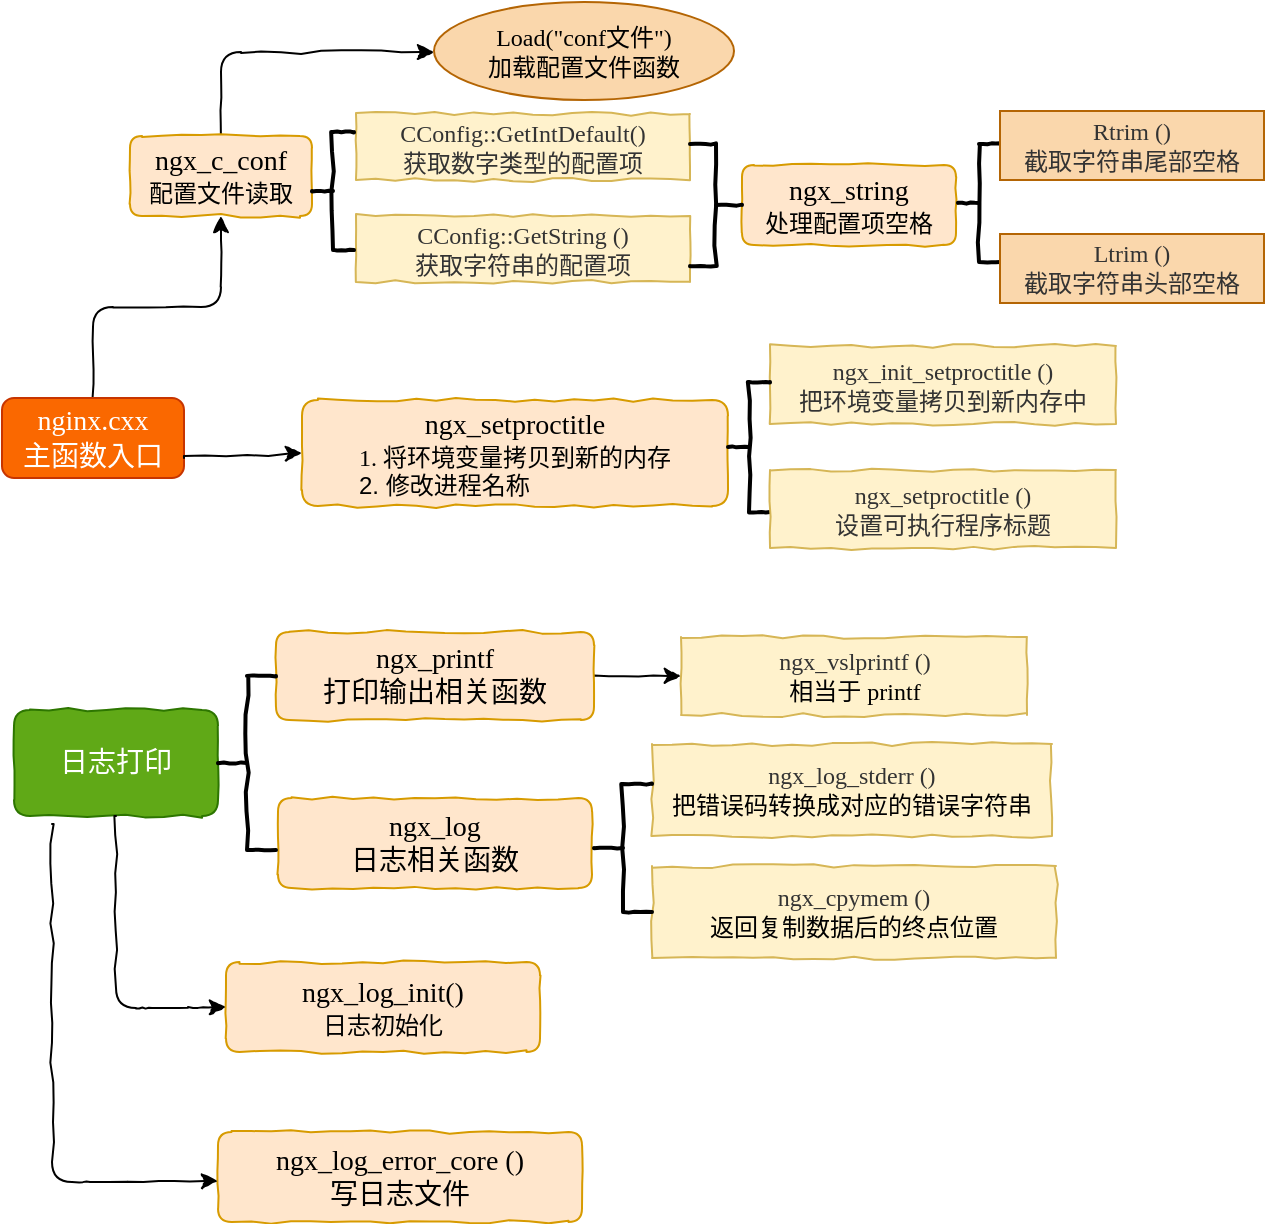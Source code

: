 <mxfile version="14.1.8" type="device"><diagram id="8MmUR51JUlRdrf5Onww2" name="第 1 页"><mxGraphModel dx="842" dy="476" grid="0" gridSize="10" guides="1" tooltips="1" connect="1" arrows="1" fold="1" page="0" pageScale="1" pageWidth="827" pageHeight="1169" math="0" shadow="0"><root><mxCell id="0"/><mxCell id="1" parent="0"/><mxCell id="L-kWAFICl8sphQUg-DAO-3" value="" style="edgeStyle=orthogonalEdgeStyle;rounded=1;orthogonalLoop=1;jettySize=auto;html=1;comic=1;" edge="1" parent="1" source="L-kWAFICl8sphQUg-DAO-1" target="L-kWAFICl8sphQUg-DAO-2"><mxGeometry relative="1" as="geometry"/></mxCell><mxCell id="L-kWAFICl8sphQUg-DAO-1" value="&lt;font style=&quot;font-size: 14px&quot;&gt;&lt;font face=&quot;Comic Sans MS&quot;&gt;nginx.cxx&lt;br&gt;主函数入口&lt;/font&gt;&lt;br&gt;&lt;/font&gt;" style="rounded=1;whiteSpace=wrap;html=1;fillColor=#fa6800;strokeColor=#C73500;fontColor=#ffffff;" vertex="1" parent="1"><mxGeometry x="309" y="247" width="91" height="40" as="geometry"/></mxCell><mxCell id="L-kWAFICl8sphQUg-DAO-5" value="" style="edgeStyle=orthogonalEdgeStyle;orthogonalLoop=1;jettySize=auto;html=1;comic=1;rounded=1;" edge="1" parent="1" source="L-kWAFICl8sphQUg-DAO-2" target="L-kWAFICl8sphQUg-DAO-4"><mxGeometry relative="1" as="geometry"><Array as="points"><mxPoint x="418" y="74"/></Array></mxGeometry></mxCell><mxCell id="L-kWAFICl8sphQUg-DAO-2" value="&lt;font&gt;&lt;font face=&quot;Comic Sans MS&quot;&gt;&lt;span style=&quot;font-size: 14px&quot;&gt;ngx_c_conf&lt;br&gt;&lt;/span&gt;配置文件读取&lt;/font&gt;&lt;br&gt;&lt;/font&gt;" style="rounded=1;whiteSpace=wrap;html=1;fillColor=#ffe6cc;strokeColor=#d79b00;comic=1;" vertex="1" parent="1"><mxGeometry x="373" y="116" width="91" height="40" as="geometry"/></mxCell><mxCell id="L-kWAFICl8sphQUg-DAO-4" value="&lt;font style=&quot;font-size: 12px&quot; face=&quot;Comic Sans MS&quot;&gt;Load(&quot;conf文件&quot;)&lt;br&gt;加载配置文件函数&lt;/font&gt;" style="ellipse;whiteSpace=wrap;html=1;fillColor=#fad7ac;strokeColor=#b46504;comic=1;" vertex="1" parent="1"><mxGeometry x="525" y="49" width="150" height="49" as="geometry"/></mxCell><mxCell id="L-kWAFICl8sphQUg-DAO-8" value="&lt;span style=&quot;color: rgb(51 , 51 , 51)&quot;&gt;&lt;font face=&quot;Comic Sans MS&quot;&gt;CConfig::GetIntDefault()&lt;br&gt;获取数字类型的配置项&lt;/font&gt;&lt;br&gt;&lt;/span&gt;" style="rounded=0;whiteSpace=wrap;html=1;fillColor=#fff2cc;strokeColor=#d6b656;comic=1;" vertex="1" parent="1"><mxGeometry x="486" y="105" width="167" height="33" as="geometry"/></mxCell><mxCell id="L-kWAFICl8sphQUg-DAO-10" value="&lt;span style=&quot;color: rgb(51 , 51 , 51)&quot;&gt;&lt;font face=&quot;Comic Sans MS&quot;&gt;CConfig::GetString ()&lt;br&gt;获取字符串的配置项&lt;/font&gt;&lt;br&gt;&lt;/span&gt;" style="rounded=0;whiteSpace=wrap;html=1;fillColor=#fff2cc;strokeColor=#d6b656;comic=1;" vertex="1" parent="1"><mxGeometry x="486" y="156" width="167" height="33" as="geometry"/></mxCell><mxCell id="L-kWAFICl8sphQUg-DAO-12" value="" style="strokeWidth=2;html=1;shape=mxgraph.flowchart.annotation_2;align=left;labelPosition=right;pointerEvents=1;comic=1;" vertex="1" parent="1"><mxGeometry x="464" y="114" width="21" height="59" as="geometry"/></mxCell><mxCell id="L-kWAFICl8sphQUg-DAO-15" value="&lt;font&gt;&lt;font face=&quot;Comic Sans MS&quot;&gt;&lt;span style=&quot;font-size: 14px&quot;&gt;ngx_string&lt;br&gt;&lt;/span&gt;处理配置项空格&lt;/font&gt;&lt;br&gt;&lt;/font&gt;" style="rounded=1;whiteSpace=wrap;html=1;fillColor=#ffe6cc;strokeColor=#d79b00;comic=1;" vertex="1" parent="1"><mxGeometry x="679" y="130.5" width="107" height="40" as="geometry"/></mxCell><mxCell id="L-kWAFICl8sphQUg-DAO-16" value="" style="strokeWidth=2;html=1;shape=mxgraph.flowchart.annotation_2;align=left;labelPosition=right;pointerEvents=1;rotation=-180;comic=1;" vertex="1" parent="1"><mxGeometry x="653" y="120" width="26" height="61" as="geometry"/></mxCell><mxCell id="L-kWAFICl8sphQUg-DAO-17" value="" style="strokeWidth=2;html=1;shape=mxgraph.flowchart.annotation_2;align=left;labelPosition=right;pointerEvents=1;comic=1;" vertex="1" parent="1"><mxGeometry x="787" y="120" width="21" height="59" as="geometry"/></mxCell><mxCell id="L-kWAFICl8sphQUg-DAO-19" value="&lt;font face=&quot;Comic Sans MS&quot;&gt;&lt;font color=&quot;#333333&quot;&gt;Rtrim ()&lt;/font&gt;&lt;br&gt;&lt;font color=&quot;#333333&quot;&gt;截取字符串尾部空格&lt;/font&gt;&lt;/font&gt;" style="rounded=0;whiteSpace=wrap;html=1;fillColor=#fad7ac;strokeColor=#b46504;" vertex="1" parent="1"><mxGeometry x="808" y="103.5" width="132" height="34.5" as="geometry"/></mxCell><mxCell id="L-kWAFICl8sphQUg-DAO-20" value="&lt;font face=&quot;Comic Sans MS&quot;&gt;&lt;font color=&quot;#333333&quot;&gt;Ltrim ()&lt;/font&gt;&lt;br&gt;&lt;font color=&quot;#333333&quot;&gt;截取字符串头部空格&lt;/font&gt;&lt;/font&gt;" style="rounded=0;whiteSpace=wrap;html=1;fillColor=#fad7ac;strokeColor=#b46504;" vertex="1" parent="1"><mxGeometry x="808" y="165" width="132" height="34.5" as="geometry"/></mxCell><mxCell id="L-kWAFICl8sphQUg-DAO-21" value="&lt;div&gt;&lt;span style=&quot;font-size: 14px ; font-family: &amp;#34;comic sans ms&amp;#34;&quot;&gt;ngx_setproctitle&lt;/span&gt;&lt;/div&gt;&lt;font&gt;&lt;div style=&quot;text-align: left&quot;&gt;&lt;span style=&quot;font-family: &amp;#34;comic sans ms&amp;#34;&quot;&gt;1. 将环境变量拷贝到新的内存&lt;/span&gt;&lt;/div&gt;&lt;div style=&quot;text-align: left&quot;&gt;&lt;span&gt;2. 修改进程名称&lt;/span&gt;&lt;/div&gt;&lt;/font&gt;" style="rounded=1;whiteSpace=wrap;html=1;fillColor=#ffe6cc;strokeColor=#d79b00;comic=1;" vertex="1" parent="1"><mxGeometry x="459" y="248" width="213" height="53" as="geometry"/></mxCell><mxCell id="L-kWAFICl8sphQUg-DAO-23" value="" style="endArrow=classic;html=1;comic=1;entryX=0;entryY=0.5;entryDx=0;entryDy=0;exitX=1;exitY=0.75;exitDx=0;exitDy=0;" edge="1" parent="1" source="L-kWAFICl8sphQUg-DAO-1" target="L-kWAFICl8sphQUg-DAO-21"><mxGeometry width="50" height="50" relative="1" as="geometry"><mxPoint x="407" y="261" as="sourcePoint"/><mxPoint x="451" y="204" as="targetPoint"/></mxGeometry></mxCell><mxCell id="L-kWAFICl8sphQUg-DAO-24" value="&lt;font face=&quot;Comic Sans MS&quot;&gt;&lt;font color=&quot;#333333&quot;&gt;ngx_init_setproctitle ()&lt;/font&gt;&lt;br&gt;&lt;font color=&quot;#333333&quot;&gt;把环境变量拷贝到新内存中&lt;/font&gt;&lt;br&gt;&lt;/font&gt;" style="rounded=0;whiteSpace=wrap;html=1;fillColor=#fff2cc;strokeColor=#d6b656;comic=1;" vertex="1" parent="1"><mxGeometry x="693" y="221" width="173" height="39" as="geometry"/></mxCell><mxCell id="L-kWAFICl8sphQUg-DAO-27" value="" style="strokeWidth=2;html=1;shape=mxgraph.flowchart.annotation_2;align=left;labelPosition=right;pointerEvents=1;comic=1;" vertex="1" parent="1"><mxGeometry x="672" y="239" width="21" height="65" as="geometry"/></mxCell><mxCell id="L-kWAFICl8sphQUg-DAO-28" value="&lt;font face=&quot;Comic Sans MS&quot;&gt;&lt;font color=&quot;#333333&quot;&gt;ngx_setproctitle ()&lt;/font&gt;&lt;br&gt;&lt;font color=&quot;#333333&quot;&gt;设置可执行程序标题&lt;/font&gt;&lt;br&gt;&lt;/font&gt;" style="rounded=0;whiteSpace=wrap;html=1;fillColor=#fff2cc;strokeColor=#d6b656;comic=1;" vertex="1" parent="1"><mxGeometry x="693" y="283" width="173" height="39" as="geometry"/></mxCell><mxCell id="L-kWAFICl8sphQUg-DAO-29" value="&lt;div&gt;&lt;font face=&quot;comic sans ms&quot;&gt;&lt;span style=&quot;font-size: 14px&quot;&gt;日志打印&lt;/span&gt;&lt;/font&gt;&lt;/div&gt;" style="rounded=1;whiteSpace=wrap;html=1;fillColor=#60a917;strokeColor=#2D7600;comic=1;fontColor=#ffffff;" vertex="1" parent="1"><mxGeometry x="315" y="403" width="102" height="53" as="geometry"/></mxCell><mxCell id="L-kWAFICl8sphQUg-DAO-39" value="" style="edgeStyle=orthogonalEdgeStyle;rounded=1;comic=1;orthogonalLoop=1;jettySize=auto;html=1;" edge="1" parent="1" source="L-kWAFICl8sphQUg-DAO-30" target="L-kWAFICl8sphQUg-DAO-32"><mxGeometry relative="1" as="geometry"/></mxCell><mxCell id="L-kWAFICl8sphQUg-DAO-30" value="&lt;div&gt;&lt;span style=&quot;font-size: 14px ; font-family: &amp;#34;comic sans ms&amp;#34;&quot;&gt;ngx_printf&lt;/span&gt;&lt;/div&gt;&lt;div&gt;&lt;font face=&quot;comic sans ms&quot;&gt;&lt;span style=&quot;font-size: 14px&quot;&gt;打印输出相关函数&lt;/span&gt;&lt;/font&gt;&lt;/div&gt;" style="rounded=1;whiteSpace=wrap;html=1;fillColor=#ffe6cc;strokeColor=#d79b00;comic=1;" vertex="1" parent="1"><mxGeometry x="446" y="364" width="159" height="44" as="geometry"/></mxCell><mxCell id="L-kWAFICl8sphQUg-DAO-31" value="&lt;div&gt;&lt;span style=&quot;font-size: 14px ; font-family: &amp;#34;comic sans ms&amp;#34;&quot;&gt;ngx_log&lt;/span&gt;&lt;/div&gt;&lt;div&gt;&lt;font face=&quot;comic sans ms&quot;&gt;&lt;span style=&quot;font-size: 14px&quot;&gt;日志相关函数&lt;/span&gt;&lt;/font&gt;&lt;/div&gt;" style="rounded=1;whiteSpace=wrap;html=1;fillColor=#ffe6cc;strokeColor=#d79b00;comic=1;" vertex="1" parent="1"><mxGeometry x="447" y="447" width="157" height="45" as="geometry"/></mxCell><mxCell id="L-kWAFICl8sphQUg-DAO-32" value="&lt;font face=&quot;Comic Sans MS&quot;&gt;&lt;font color=&quot;#333333&quot;&gt;ngx_vslprintf ()&lt;br&gt;&lt;/font&gt;相当于 printf&lt;br&gt;&lt;/font&gt;" style="rounded=0;whiteSpace=wrap;html=1;fillColor=#fff2cc;strokeColor=#d6b656;comic=1;" vertex="1" parent="1"><mxGeometry x="648.5" y="366.5" width="173" height="39" as="geometry"/></mxCell><mxCell id="L-kWAFICl8sphQUg-DAO-35" value="&lt;font face=&quot;Comic Sans MS&quot;&gt;&lt;font color=&quot;#333333&quot;&gt;ngx_log_stderr ()&lt;br&gt;&lt;/font&gt;把错误码转换成对应的错误字符串&lt;br&gt;&lt;/font&gt;" style="rounded=0;whiteSpace=wrap;html=1;fillColor=#fff2cc;strokeColor=#d6b656;comic=1;" vertex="1" parent="1"><mxGeometry x="634" y="420" width="200" height="46" as="geometry"/></mxCell><mxCell id="L-kWAFICl8sphQUg-DAO-36" value="&lt;font face=&quot;Comic Sans MS&quot;&gt;&lt;font color=&quot;#333333&quot;&gt;ngx_cpymem&amp;nbsp;()&lt;br&gt;&lt;/font&gt;返回复制数据后的终点位置&lt;br&gt;&lt;/font&gt;" style="rounded=0;whiteSpace=wrap;html=1;fillColor=#fff2cc;strokeColor=#d6b656;comic=1;" vertex="1" parent="1"><mxGeometry x="634" y="481" width="202" height="46" as="geometry"/></mxCell><mxCell id="L-kWAFICl8sphQUg-DAO-37" value="" style="strokeWidth=2;html=1;shape=mxgraph.flowchart.annotation_2;align=left;labelPosition=right;pointerEvents=1;comic=1;" vertex="1" parent="1"><mxGeometry x="417" y="386" width="29" height="87" as="geometry"/></mxCell><mxCell id="L-kWAFICl8sphQUg-DAO-38" value="" style="strokeWidth=2;html=1;shape=mxgraph.flowchart.annotation_2;align=left;labelPosition=right;pointerEvents=1;comic=1;" vertex="1" parent="1"><mxGeometry x="605" y="440" width="29" height="64" as="geometry"/></mxCell><mxCell id="L-kWAFICl8sphQUg-DAO-41" value="&lt;font face=&quot;comic sans ms&quot;&gt;&lt;span style=&quot;font-size: 14px&quot;&gt;ngx_log_init()&lt;br&gt;&lt;/span&gt;&lt;/font&gt;日志初始化" style="rounded=1;whiteSpace=wrap;html=1;fillColor=#ffe6cc;strokeColor=#d79b00;comic=1;" vertex="1" parent="1"><mxGeometry x="421" y="529" width="157" height="45" as="geometry"/></mxCell><mxCell id="L-kWAFICl8sphQUg-DAO-42" value="" style="edgeStyle=orthogonalEdgeStyle;rounded=1;orthogonalLoop=1;jettySize=auto;html=1;comic=1;exitX=0.5;exitY=1;exitDx=0;exitDy=0;entryX=0;entryY=0.5;entryDx=0;entryDy=0;" edge="1" parent="1" source="L-kWAFICl8sphQUg-DAO-29" target="L-kWAFICl8sphQUg-DAO-41"><mxGeometry relative="1" as="geometry"><mxPoint x="328" y="538" as="sourcePoint"/><mxPoint x="392" y="590" as="targetPoint"/><Array as="points"><mxPoint x="366" y="552"/><mxPoint x="392" y="552"/></Array></mxGeometry></mxCell><mxCell id="L-kWAFICl8sphQUg-DAO-43" value="&lt;font face=&quot;comic sans ms&quot;&gt;&lt;span style=&quot;font-size: 14px&quot;&gt;ngx_log_error_core ()&lt;br&gt;写日志文件&lt;br&gt;&lt;/span&gt;&lt;/font&gt;" style="rounded=1;whiteSpace=wrap;html=1;fillColor=#ffe6cc;strokeColor=#d79b00;comic=1;" vertex="1" parent="1"><mxGeometry x="417" y="614" width="182" height="45" as="geometry"/></mxCell><mxCell id="L-kWAFICl8sphQUg-DAO-44" value="" style="edgeStyle=orthogonalEdgeStyle;rounded=1;orthogonalLoop=1;jettySize=auto;html=1;comic=1;entryX=0;entryY=0.5;entryDx=0;entryDy=0;" edge="1" parent="1"><mxGeometry relative="1" as="geometry"><mxPoint x="334" y="460" as="sourcePoint"/><mxPoint x="417" y="638.5" as="targetPoint"/><Array as="points"><mxPoint x="362" y="639"/><mxPoint x="388" y="639"/></Array></mxGeometry></mxCell></root></mxGraphModel></diagram></mxfile>